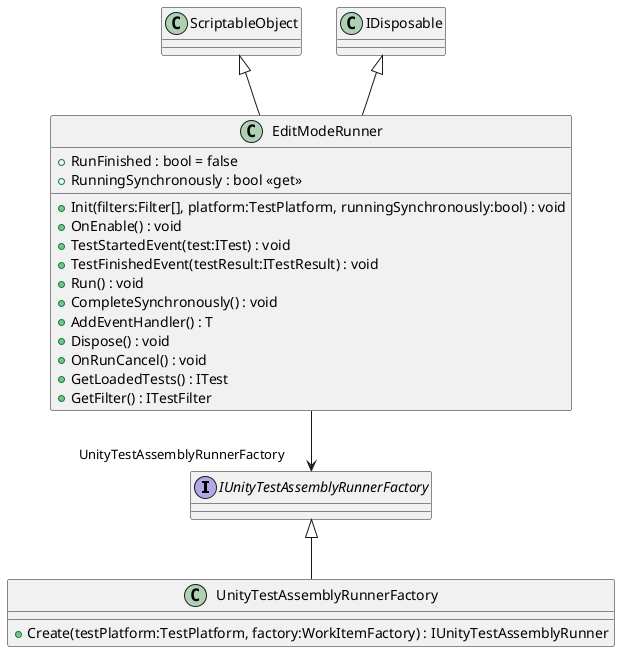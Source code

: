 @startuml
interface IUnityTestAssemblyRunnerFactory {
}
class UnityTestAssemblyRunnerFactory {
    + Create(testPlatform:TestPlatform, factory:WorkItemFactory) : IUnityTestAssemblyRunner
}
class EditModeRunner {
    + RunFinished : bool = false
    + RunningSynchronously : bool <<get>>
    + Init(filters:Filter[], platform:TestPlatform, runningSynchronously:bool) : void
    + OnEnable() : void
    + TestStartedEvent(test:ITest) : void
    + TestFinishedEvent(testResult:ITestResult) : void
    + Run() : void
    + CompleteSynchronously() : void
    + AddEventHandler() : T
    + Dispose() : void
    + OnRunCancel() : void
    + GetLoadedTests() : ITest
    + GetFilter() : ITestFilter
}
IUnityTestAssemblyRunnerFactory <|-- UnityTestAssemblyRunnerFactory
ScriptableObject <|-- EditModeRunner
IDisposable <|-- EditModeRunner
EditModeRunner --> "UnityTestAssemblyRunnerFactory" IUnityTestAssemblyRunnerFactory
@enduml
